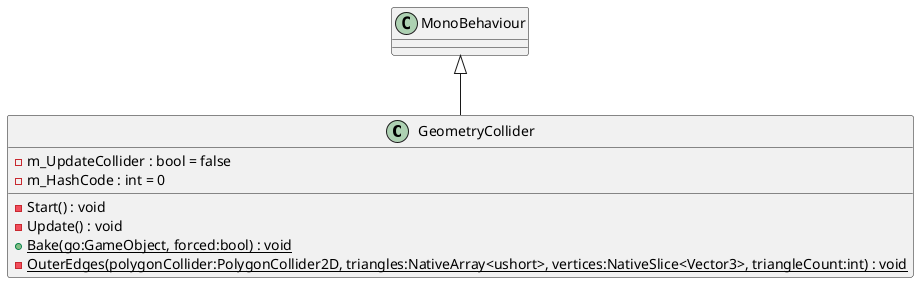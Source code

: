 @startuml
class GeometryCollider {
    - m_UpdateCollider : bool = false
    - m_HashCode : int = 0
    - Start() : void
    - Update() : void
    {static} + Bake(go:GameObject, forced:bool) : void
    {static} - OuterEdges(polygonCollider:PolygonCollider2D, triangles:NativeArray<ushort>, vertices:NativeSlice<Vector3>, triangleCount:int) : void
}
MonoBehaviour <|-- GeometryCollider
@enduml
